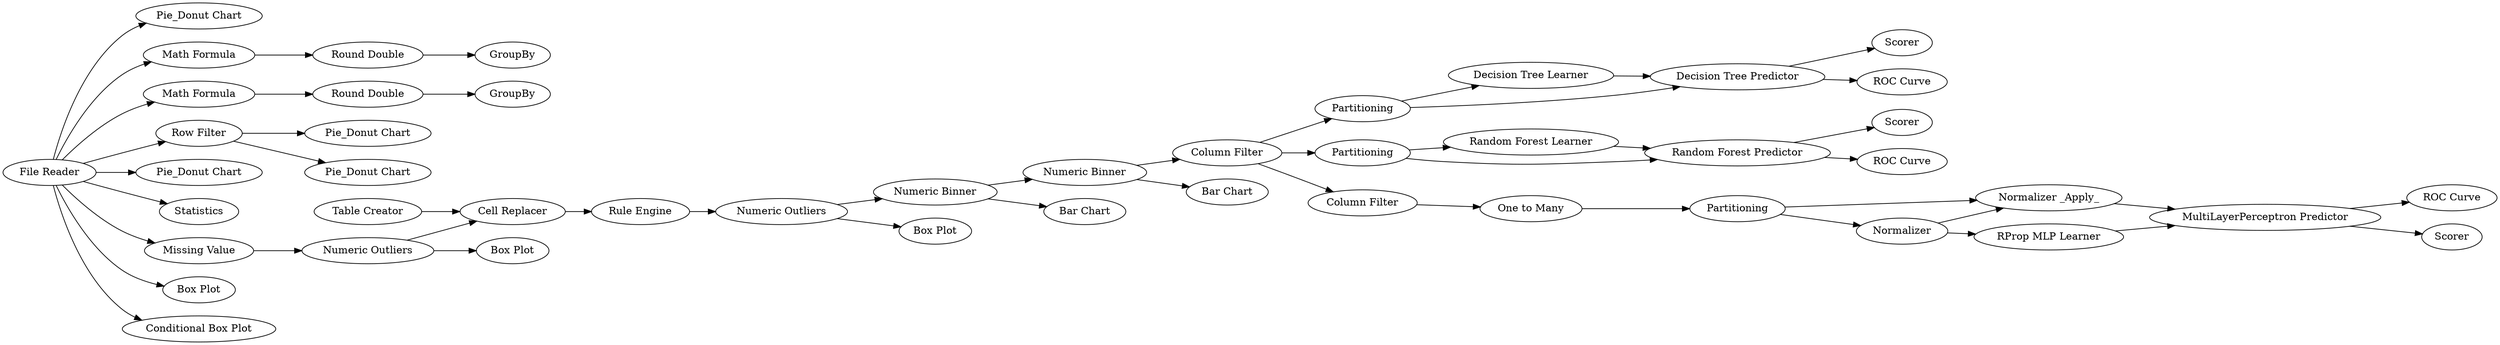 digraph {
	1 [label="File Reader"]
	2 [label="Pie_Donut Chart"]
	5 [label="Math Formula"]
	10 [label="Math Formula"]
	18 [label="Round Double"]
	21 [label=GroupBy]
	22 [label=GroupBy]
	23 [label="Round Double"]
	25 [label="Pie_Donut Chart"]
	27 [label="Row Filter"]
	28 [label="Pie_Donut Chart"]
	29 [label="Pie_Donut Chart"]
	39 [label=Statistics]
	40 [label="Missing Value"]
	41 [label="Box Plot"]
	45 [label="Cell Replacer"]
	51 [label="Numeric Outliers"]
	52 [label="Rule Engine"]
	53 [label="Numeric Binner"]
	55 [label="Numeric Binner"]
	56 [label="Table Creator"]
	58 [label="Numeric Outliers"]
	59 [label="Box Plot"]
	60 [label="Box Plot"]
	61 [label="Column Filter"]
	63 [label="Conditional Box Plot"]
	64 [label=Partitioning]
	65 [label="Decision Tree Learner"]
	66 [label="Decision Tree Predictor"]
	68 [label=Scorer]
	69 [label="ROC Curve"]
	71 [label=Partitioning]
	73 [label=Normalizer]
	74 [label="Normalizer _Apply_"]
	75 [label="RProp MLP Learner"]
	76 [label="MultiLayerPerceptron Predictor"]
	77 [label="ROC Curve"]
	78 [label=Scorer]
	79 [label=Partitioning]
	81 [label="Random Forest Learner"]
	82 [label="Random Forest Predictor"]
	83 [label=Scorer]
	84 [label="ROC Curve"]
	85 [label="Bar Chart"]
	86 [label="Bar Chart"]
	87 [label="Column Filter"]
	88 [label="One to Many"]
	1 -> 2
	1 -> 5
	1 -> 10
	1 -> 27
	1 -> 28
	1 -> 39
	1 -> 41
	1 -> 40
	1 -> 63
	5 -> 18
	10 -> 23
	18 -> 21
	23 -> 22
	27 -> 25
	27 -> 29
	40 -> 58
	45 -> 52
	51 -> 55
	51 -> 60
	52 -> 51
	53 -> 61
	53 -> 86
	55 -> 53
	55 -> 85
	56 -> 45
	58 -> 59
	58 -> 45
	61 -> 79
	61 -> 64
	61 -> 87
	64 -> 66
	64 -> 65
	65 -> 66
	66 -> 68
	66 -> 69
	71 -> 74
	71 -> 73
	73 -> 75
	73 -> 74
	74 -> 76
	75 -> 76
	76 -> 77
	76 -> 78
	79 -> 82
	79 -> 81
	81 -> 82
	82 -> 83
	82 -> 84
	87 -> 88
	88 -> 71
	rankdir=LR
}
